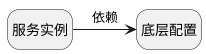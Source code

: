 @startuml DI
hide empty description
state "服务实例" as a
state "底层配置" as b
a -> b : 依赖
@enduml

@startuml 依赖倒置
hide empty description
state "服务实例" as a
state "底层配置" as b
state "配置接口" as c
c-->o a : 被定义 
a -> b : 依赖
b --> c : 实现
@enduml